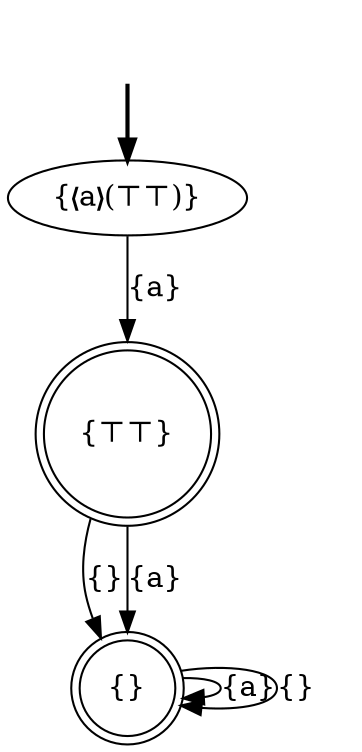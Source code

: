 digraph {
	fake0 [style=invisible]
	"{}" [shape=doublecircle]
	"{❬a❭(⊤⊤)}" [root=true]
	"{⊤⊤}" [shape=doublecircle]
	fake0 -> "{❬a❭(⊤⊤)}" [style=bold]
	"{}" -> "{}" [label="{a}"]
	"{⊤⊤}" -> "{}" [label="{}"]
	"{⊤⊤}" -> "{}" [label="{a}"]
	"{}" -> "{}" [label="{}"]
	"{❬a❭(⊤⊤)}" -> "{⊤⊤}" [label="{a}"]
}
